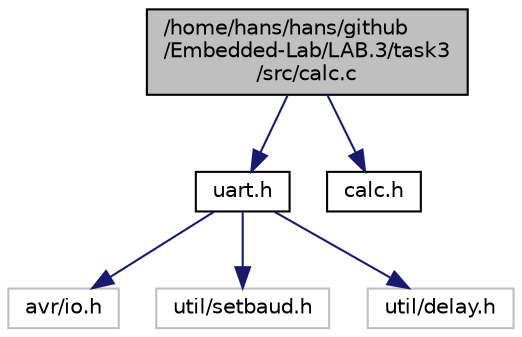 digraph "/home/hans/hans/github/Embedded-Lab/LAB.3/task3/src/calc.c"
{
  edge [fontname="Helvetica",fontsize="10",labelfontname="Helvetica",labelfontsize="10"];
  node [fontname="Helvetica",fontsize="10",shape=record];
  Node0 [label="/home/hans/hans/github\l/Embedded-Lab/LAB.3/task3\l/src/calc.c",height=0.2,width=0.4,color="black", fillcolor="grey75", style="filled", fontcolor="black"];
  Node0 -> Node1 [color="midnightblue",fontsize="10",style="solid",fontname="Helvetica"];
  Node1 [label="uart.h",height=0.2,width=0.4,color="black", fillcolor="white", style="filled",URL="$uart_8h.html"];
  Node1 -> Node2 [color="midnightblue",fontsize="10",style="solid",fontname="Helvetica"];
  Node2 [label="avr/io.h",height=0.2,width=0.4,color="grey75", fillcolor="white", style="filled"];
  Node1 -> Node3 [color="midnightblue",fontsize="10",style="solid",fontname="Helvetica"];
  Node3 [label="util/setbaud.h",height=0.2,width=0.4,color="grey75", fillcolor="white", style="filled"];
  Node1 -> Node4 [color="midnightblue",fontsize="10",style="solid",fontname="Helvetica"];
  Node4 [label="util/delay.h",height=0.2,width=0.4,color="grey75", fillcolor="white", style="filled"];
  Node0 -> Node5 [color="midnightblue",fontsize="10",style="solid",fontname="Helvetica"];
  Node5 [label="calc.h",height=0.2,width=0.4,color="black", fillcolor="white", style="filled",URL="$calc_8h.html"];
}
